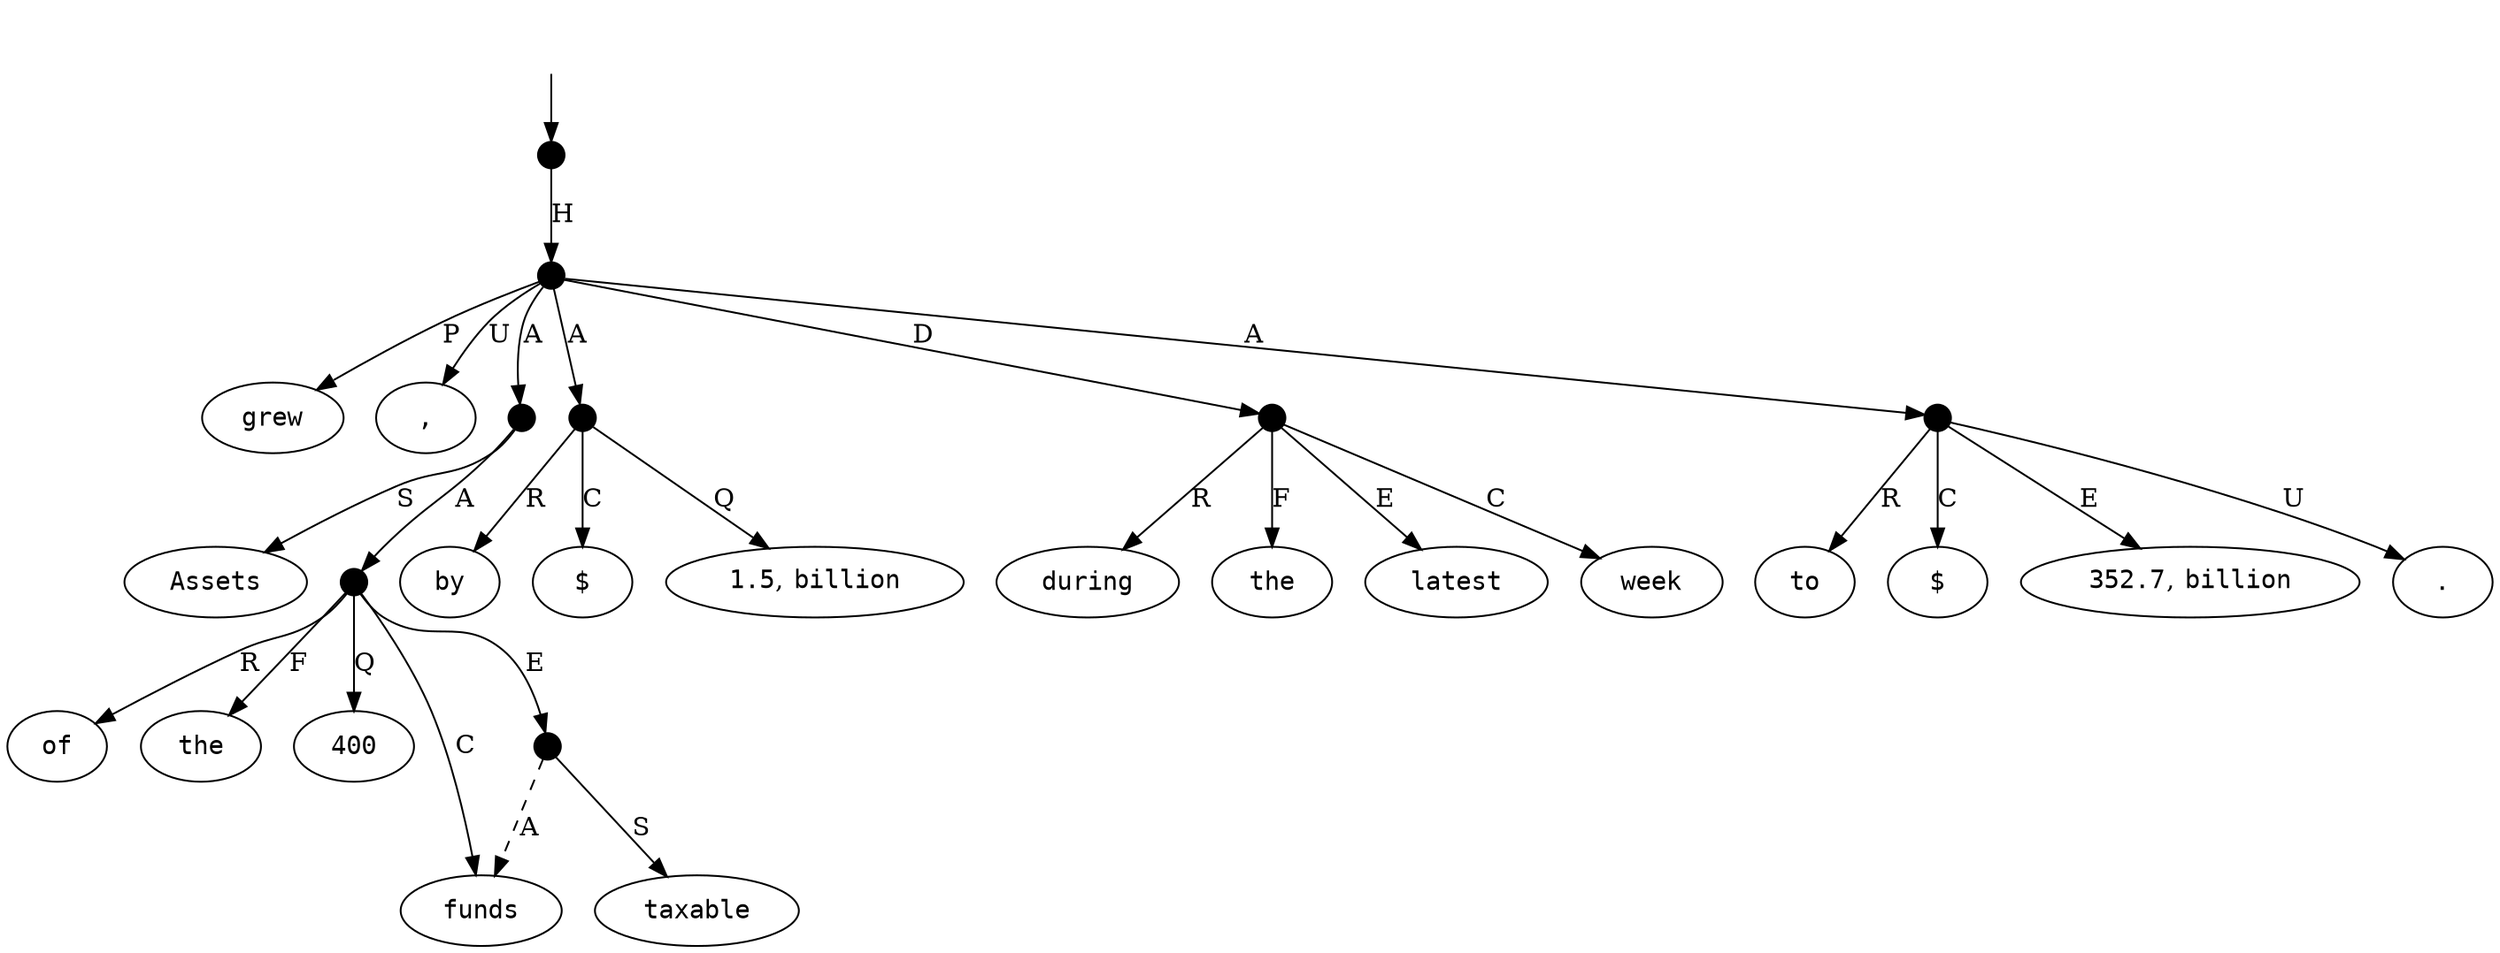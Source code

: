 digraph "20004011" {
  top [ style=invis ];
  top -> 20;
  0 [ label=<<table align="center" border="0" cellspacing="0"><tr><td colspan="2"><font face="Courier">Assets</font></td></tr></table>> ];
  1 [ label=<<table align="center" border="0" cellspacing="0"><tr><td colspan="2"><font face="Courier">of</font></td></tr></table>> ];
  2 [ label=<<table align="center" border="0" cellspacing="0"><tr><td colspan="2"><font face="Courier">the</font></td></tr></table>> ];
  3 [ label=<<table align="center" border="0" cellspacing="0"><tr><td colspan="2"><font face="Courier">400</font></td></tr></table>> ];
  4 [ label=<<table align="center" border="0" cellspacing="0"><tr><td colspan="2"><font face="Courier">taxable</font></td></tr></table>> ];
  5 [ label=<<table align="center" border="0" cellspacing="0"><tr><td colspan="2"><font face="Courier">funds</font></td></tr></table>> ];
  6 [ label=<<table align="center" border="0" cellspacing="0"><tr><td colspan="2"><font face="Courier">grew</font></td></tr></table>> ];
  7 [ label=<<table align="center" border="0" cellspacing="0"><tr><td colspan="2"><font face="Courier">by</font></td></tr></table>> ];
  8 [ label=<<table align="center" border="0" cellspacing="0"><tr><td colspan="2"><font face="Courier">$</font></td></tr></table>> ];
  9 [ label=<<table align="center" border="0" cellspacing="0"><tr><td colspan="2"><font face="Courier">1.5</font>,&nbsp;<font face="Courier">billion</font></td></tr></table>> ];
  10 [ label=<<table align="center" border="0" cellspacing="0"><tr><td colspan="2"><font face="Courier">during</font></td></tr></table>> ];
  11 [ label=<<table align="center" border="0" cellspacing="0"><tr><td colspan="2"><font face="Courier">the</font></td></tr></table>> ];
  12 [ label=<<table align="center" border="0" cellspacing="0"><tr><td colspan="2"><font face="Courier">latest</font></td></tr></table>> ];
  13 [ label=<<table align="center" border="0" cellspacing="0"><tr><td colspan="2"><font face="Courier">week</font></td></tr></table>> ];
  14 [ label=<<table align="center" border="0" cellspacing="0"><tr><td colspan="2"><font face="Courier">,</font></td></tr></table>> ];
  15 [ label=<<table align="center" border="0" cellspacing="0"><tr><td colspan="2"><font face="Courier">to</font></td></tr></table>> ];
  16 [ label=<<table align="center" border="0" cellspacing="0"><tr><td colspan="2"><font face="Courier">$</font></td></tr></table>> ];
  17 [ label=<<table align="center" border="0" cellspacing="0"><tr><td colspan="2"><font face="Courier">352.7</font>,&nbsp;<font face="Courier">billion</font></td></tr></table>> ];
  18 [ label=<<table align="center" border="0" cellspacing="0"><tr><td colspan="2"><font face="Courier">.</font></td></tr></table>> ];
  19 [ shape=point, width=0.2 ];
  20 [ shape=point, width=0.2 ];
  21 [ shape=point, width=0.2 ];
  22 [ shape=point, width=0.2 ];
  23 [ shape=point, width=0.2 ];
  24 [ shape=point, width=0.2 ];
  25 [ shape=point, width=0.2 ];
  26 [ shape=point, width=0.2 ];
  21 -> 24 [ label="A" ];
  21 -> 14 [ label="U" ];
  26 -> 16 [ label="C" ];
  25 -> 13 [ label="C" ];
  24 -> 9 [ label="Q" ];
  26 -> 18 [ label="U" ];
  22 -> 3 [ label="Q" ];
  21 -> 26 [ label="A" ];
  25 -> 10 [ label="R" ];
  25 -> 12 [ label="E" ];
  23 -> 5 [ label="A", style=dashed ];
  22 -> 2 [ label="F" ];
  26 -> 17 [ label="E" ];
  26 -> 15 [ label="R" ];
  23 -> 4 [ label="S" ];
  19 -> 0 [ label="S" ];
  22 -> 23 [ label="E" ];
  19 -> 22 [ label="A" ];
  20 -> 21 [ label="H" ];
  24 -> 7 [ label="R" ];
  21 -> 19 [ label="A" ];
  21 -> 25 [ label="D" ];
  21 -> 6 [ label="P" ];
  25 -> 11 [ label="F" ];
  22 -> 5 [ label="C" ];
  22 -> 1 [ label="R" ];
  24 -> 8 [ label="C" ];
}

